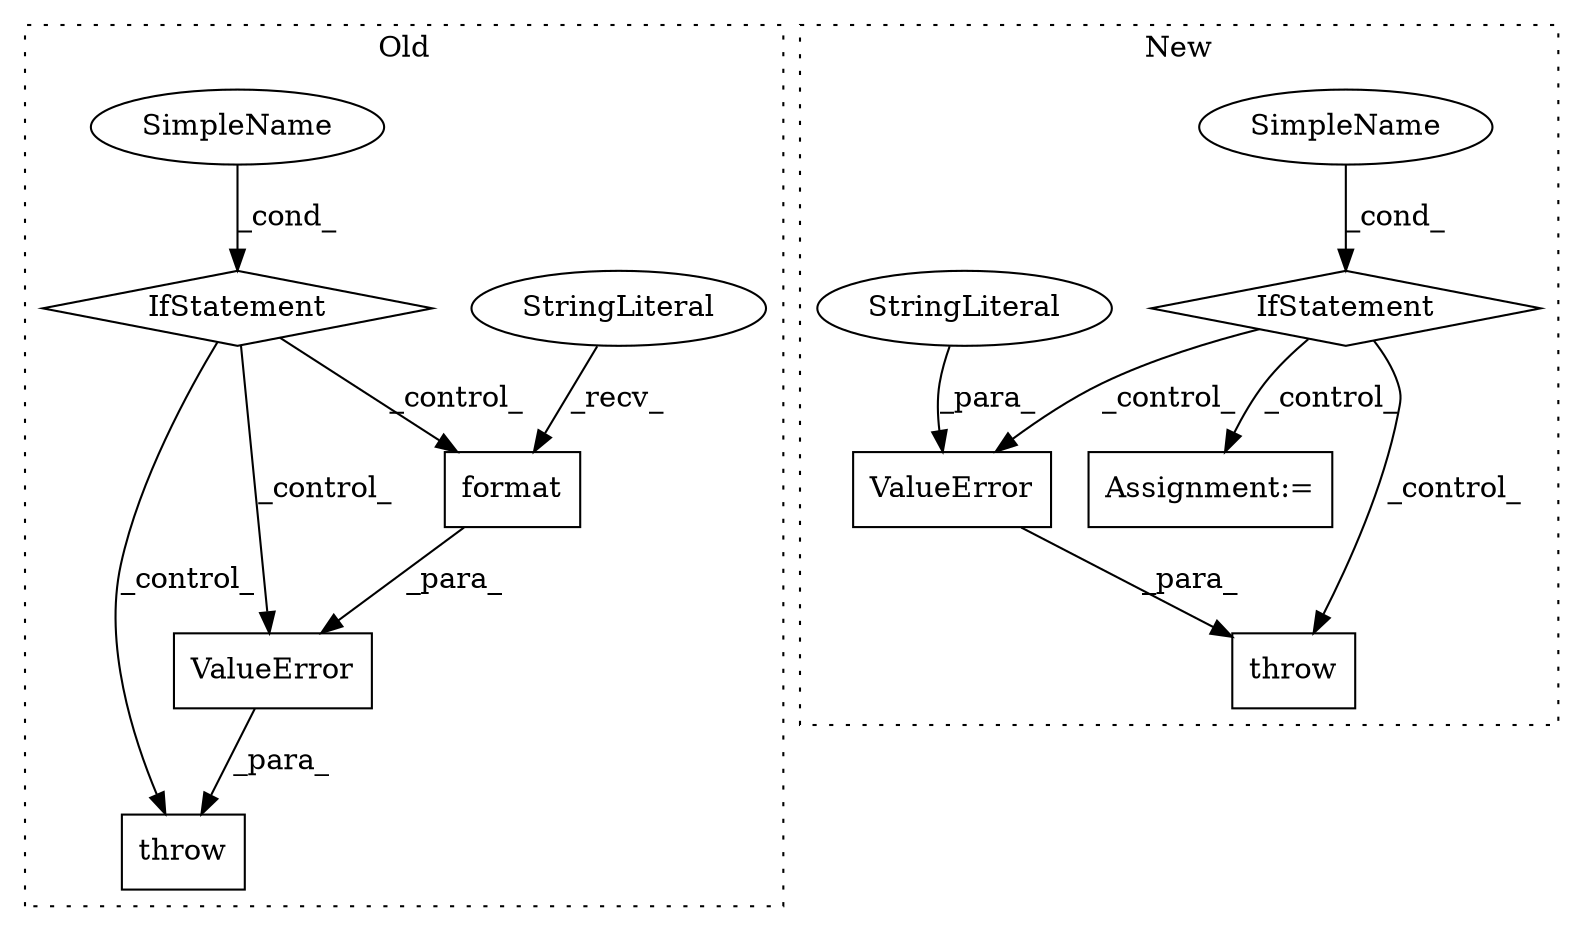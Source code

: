 digraph G {
subgraph cluster0 {
1 [label="format" a="32" s="18420,18437" l="7,1" shape="box"];
3 [label="StringLiteral" a="45" s="18387" l="32" shape="ellipse"];
4 [label="throw" a="53" s="18370" l="6" shape="box"];
5 [label="SimpleName" a="42" s="" l="" shape="ellipse"];
6 [label="IfStatement" a="25" s="18297,18358" l="4,2" shape="diamond"];
10 [label="ValueError" a="32" s="18376,18438" l="11,1" shape="box"];
label = "Old";
style="dotted";
}
subgraph cluster1 {
2 [label="throw" a="53" s="18643" l="6" shape="box"];
7 [label="IfStatement" a="25" s="18496,18521" l="4,2" shape="diamond"];
8 [label="SimpleName" a="42" s="" l="" shape="ellipse"];
9 [label="Assignment:=" a="7" s="18553" l="1" shape="box"];
11 [label="ValueError" a="32" s="18649,18742" l="11,1" shape="box"];
12 [label="StringLiteral" a="45" s="18660" l="82" shape="ellipse"];
label = "New";
style="dotted";
}
1 -> 10 [label="_para_"];
3 -> 1 [label="_recv_"];
5 -> 6 [label="_cond_"];
6 -> 1 [label="_control_"];
6 -> 4 [label="_control_"];
6 -> 10 [label="_control_"];
7 -> 9 [label="_control_"];
7 -> 11 [label="_control_"];
7 -> 2 [label="_control_"];
8 -> 7 [label="_cond_"];
10 -> 4 [label="_para_"];
11 -> 2 [label="_para_"];
12 -> 11 [label="_para_"];
}